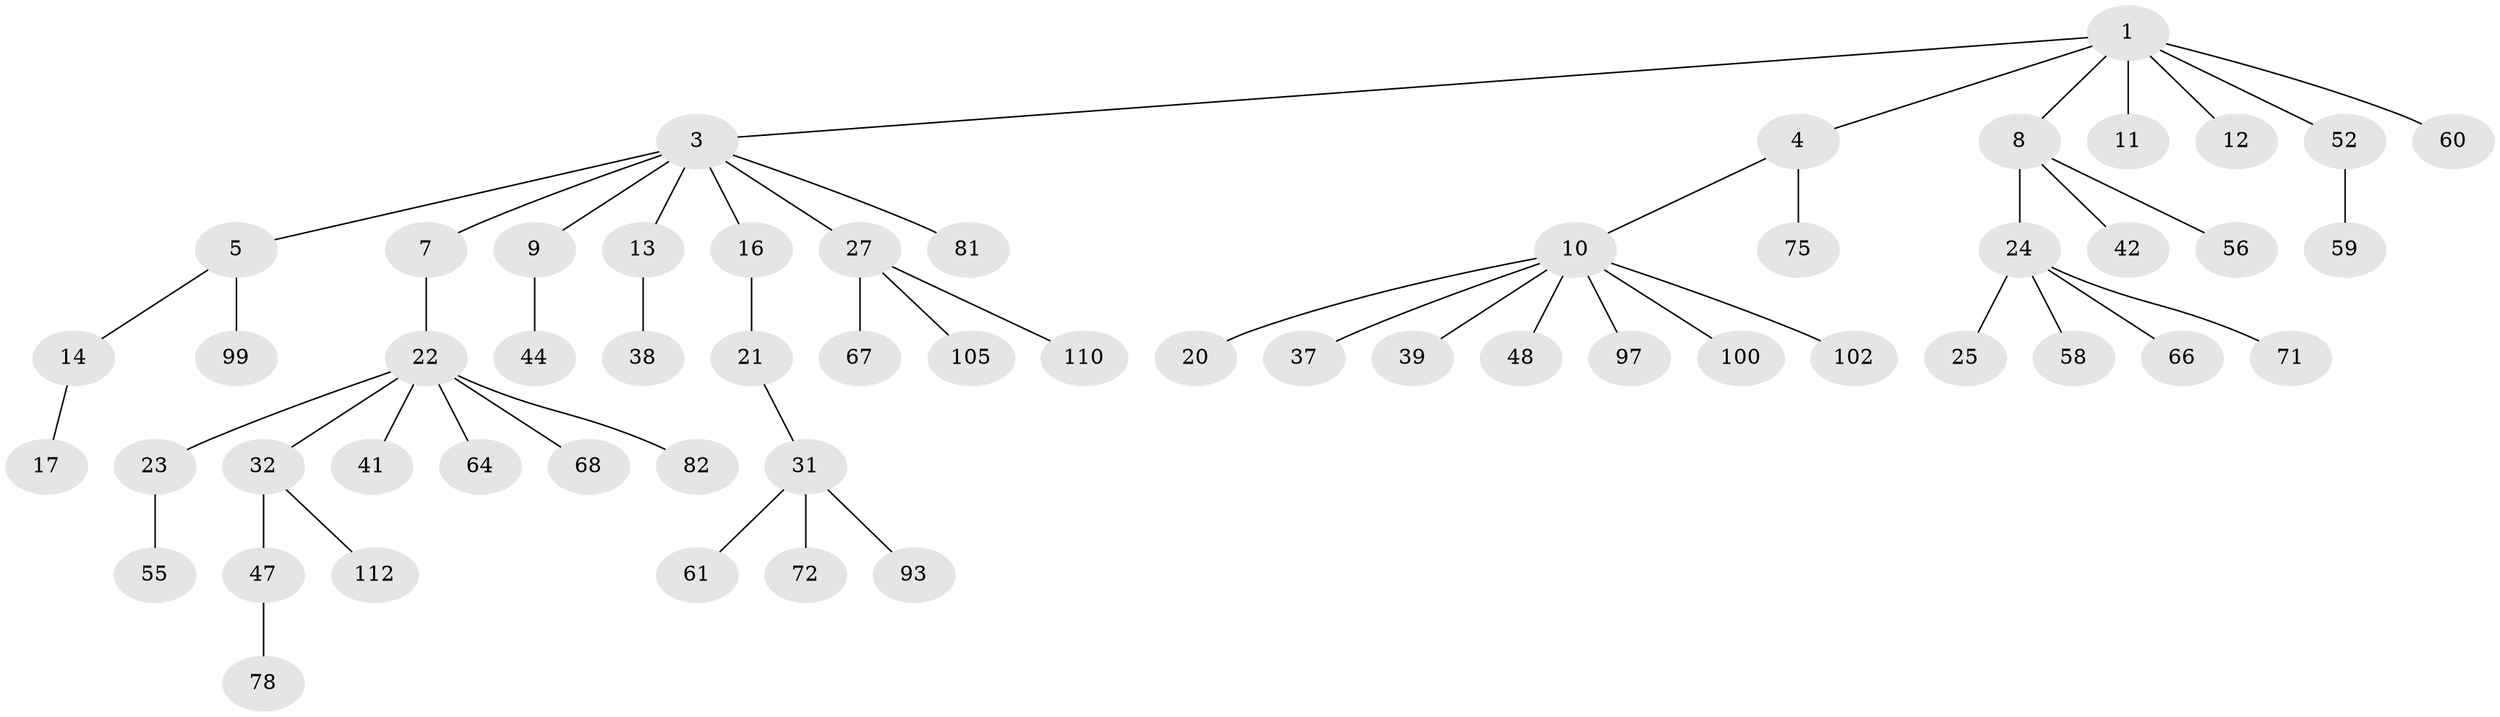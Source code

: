 // original degree distribution, {3: 0.16071428571428573, 6: 0.026785714285714284, 5: 0.026785714285714284, 4: 0.07142857142857142, 1: 0.5089285714285714, 2: 0.20535714285714285}
// Generated by graph-tools (version 1.1) at 2025/15/03/09/25 04:15:40]
// undirected, 56 vertices, 55 edges
graph export_dot {
graph [start="1"]
  node [color=gray90,style=filled];
  1 [super="+2"];
  3 [super="+6"];
  4;
  5 [super="+40"];
  7 [super="+94"];
  8 [super="+19"];
  9 [super="+43+30"];
  10 [super="+15"];
  11;
  12;
  13 [super="+29+98"];
  14 [super="+46"];
  16 [super="+34"];
  17;
  20;
  21 [super="+50"];
  22 [super="+26+73"];
  23;
  24 [super="+49"];
  25 [super="+33"];
  27 [super="+84+95+36"];
  31;
  32;
  37 [super="+88"];
  38;
  39;
  41 [super="+92"];
  42 [super="+65"];
  44 [super="+86+80"];
  47 [super="+111+62"];
  48;
  52;
  55 [super="+85"];
  56 [super="+69+77"];
  58 [super="+108"];
  59;
  60;
  61;
  64;
  66;
  67 [super="+103"];
  68;
  71;
  72 [super="+76"];
  75 [super="+89+107"];
  78;
  81;
  82;
  93;
  97;
  99;
  100;
  102;
  105;
  110;
  112;
  1 -- 4;
  1 -- 12;
  1 -- 3;
  1 -- 52;
  1 -- 8;
  1 -- 11;
  1 -- 60;
  3 -- 5;
  3 -- 9;
  3 -- 27;
  3 -- 16;
  3 -- 81;
  3 -- 7;
  3 -- 13;
  4 -- 10;
  4 -- 75;
  5 -- 14;
  5 -- 99;
  7 -- 22;
  8 -- 24;
  8 -- 42;
  8 -- 56;
  9 -- 44;
  10 -- 20;
  10 -- 39;
  10 -- 97;
  10 -- 102;
  10 -- 48;
  10 -- 100;
  10 -- 37;
  13 -- 38;
  14 -- 17;
  16 -- 21;
  21 -- 31;
  22 -- 23;
  22 -- 32;
  22 -- 64;
  22 -- 82;
  22 -- 68;
  22 -- 41;
  23 -- 55;
  24 -- 25;
  24 -- 66;
  24 -- 58;
  24 -- 71;
  27 -- 105;
  27 -- 67;
  27 -- 110;
  31 -- 61;
  31 -- 72;
  31 -- 93;
  32 -- 47;
  32 -- 112;
  47 -- 78;
  52 -- 59;
}
